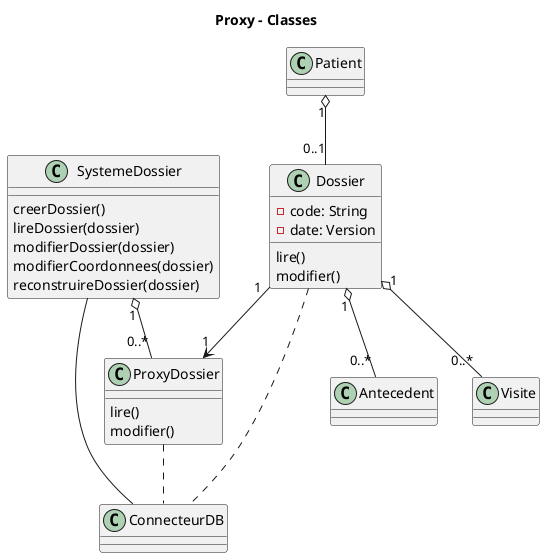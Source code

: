 @startuml Classes

title Proxy - Classes

class SystemeDossier{
    creerDossier()
    lireDossier(dossier)
    modifierDossier(dossier)
    modifierCoordonnees(dossier)
    reconstruireDossier(dossier)

}

class ConnecteurDB{
}

ConnecteurDB -- SystemeDossier


class Dossier{
    - code: String
    - date: Version
    lire()
    modifier()
}

class ProxyDossier{
    lire()
    modifier()
}

Dossier "1" --> "1" ProxyDossier
SystemeDossier "1" o-- "0..*" ProxyDossier
Patient "1" o-- "0..1" Dossier
Dossier "1" o-- "0..*" Antecedent
Dossier "1" o-- "0..*" Visite
Dossier .. ConnecteurDB
ProxyDossier ..ConnecteurDB

@enduml

